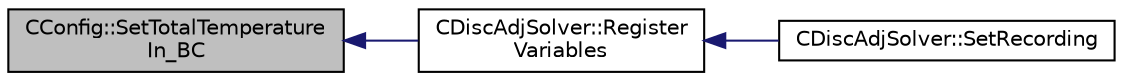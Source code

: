 digraph "CConfig::SetTotalTemperatureIn_BC"
{
  edge [fontname="Helvetica",fontsize="10",labelfontname="Helvetica",labelfontsize="10"];
  node [fontname="Helvetica",fontsize="10",shape=record];
  rankdir="LR";
  Node15787 [label="CConfig::SetTotalTemperature\lIn_BC",height=0.2,width=0.4,color="black", fillcolor="grey75", style="filled", fontcolor="black"];
  Node15787 -> Node15788 [dir="back",color="midnightblue",fontsize="10",style="solid",fontname="Helvetica"];
  Node15788 [label="CDiscAdjSolver::Register\lVariables",height=0.2,width=0.4,color="black", fillcolor="white", style="filled",URL="$class_c_disc_adj_solver.html#a46669aa416ef9f487c65db54dfab03ee",tooltip="A virtual member. "];
  Node15788 -> Node15789 [dir="back",color="midnightblue",fontsize="10",style="solid",fontname="Helvetica"];
  Node15789 [label="CDiscAdjSolver::SetRecording",height=0.2,width=0.4,color="black", fillcolor="white", style="filled",URL="$class_c_disc_adj_solver.html#a696214d1de7cabe49792ce047e08b5f4",tooltip="Prepare the solver for a new recording. "];
}
